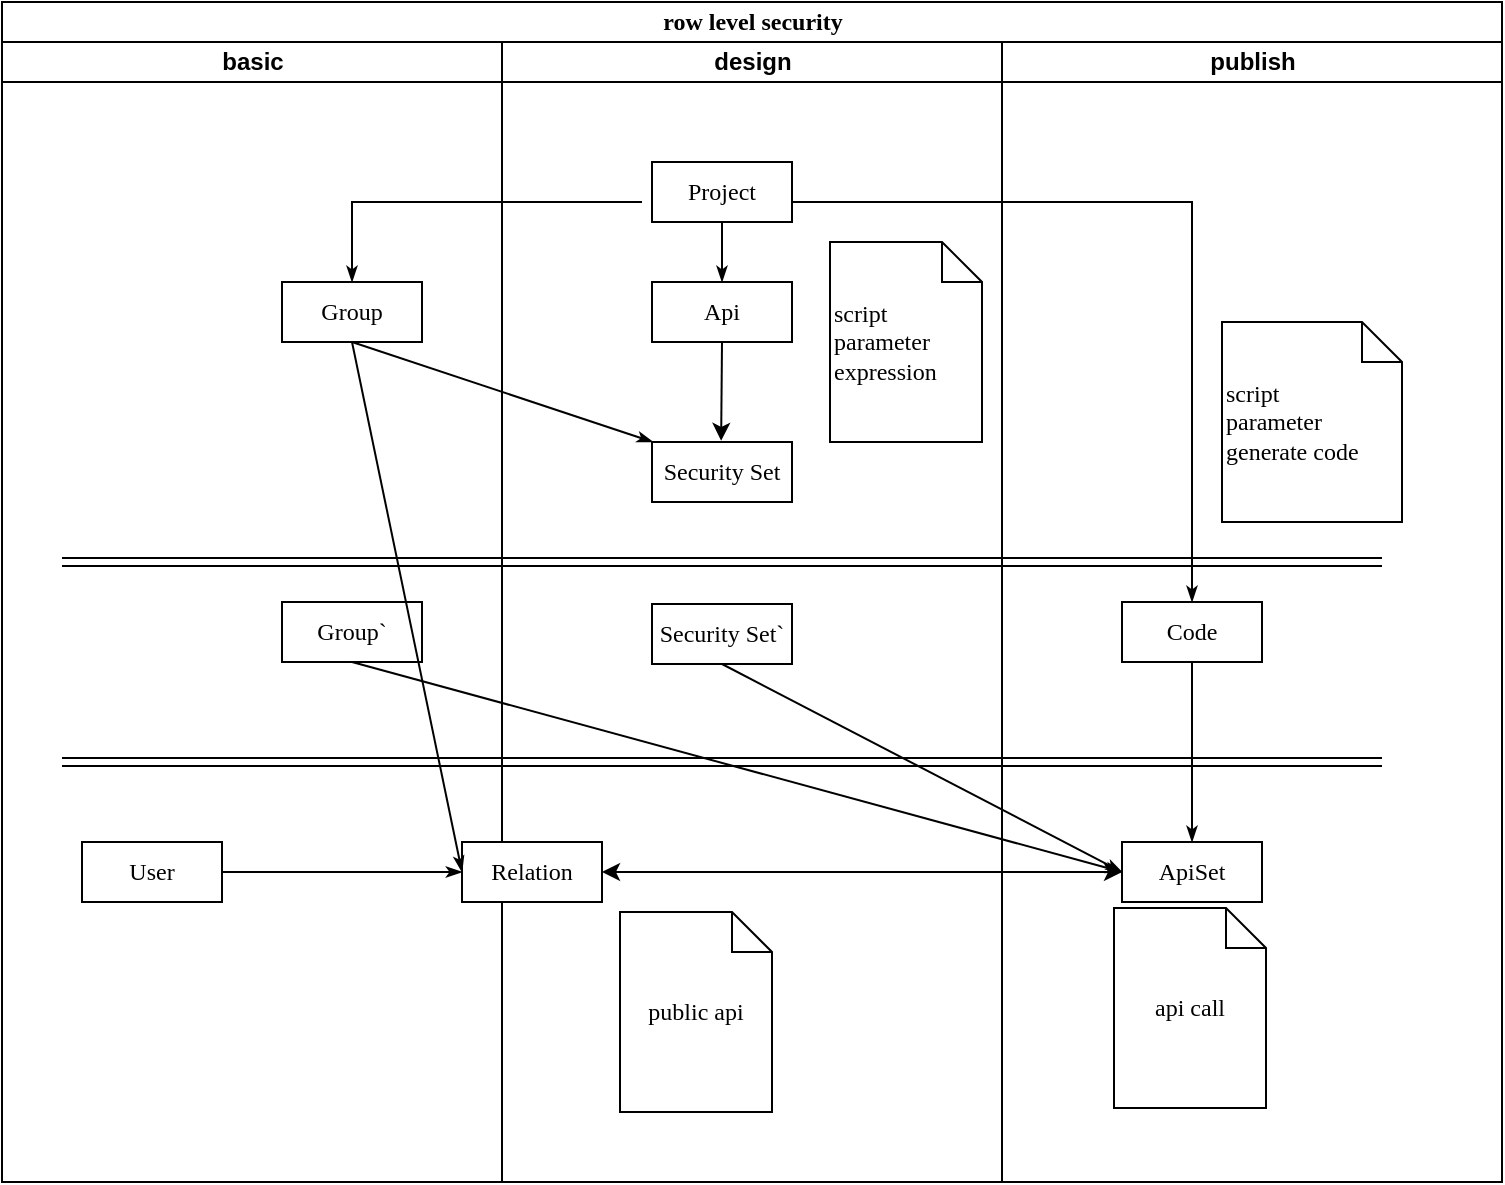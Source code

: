 <mxfile version="15.5.6" type="github">
  <diagram name="Page-1" id="0783ab3e-0a74-02c8-0abd-f7b4e66b4bec">
    <mxGraphModel dx="940" dy="619" grid="1" gridSize="10" guides="1" tooltips="1" connect="1" arrows="1" fold="1" page="1" pageScale="1" pageWidth="850" pageHeight="1100" background="none" math="0" shadow="0">
      <root>
        <mxCell id="0" />
        <mxCell id="1" parent="0" />
        <mxCell id="1c1d494c118603dd-1" value="row level security" style="swimlane;html=1;childLayout=stackLayout;startSize=20;rounded=0;shadow=0;comic=0;labelBackgroundColor=none;strokeWidth=1;fontFamily=Verdana;fontSize=12;align=center;" parent="1" vertex="1">
          <mxGeometry x="40" y="20" width="750" height="590" as="geometry" />
        </mxCell>
        <mxCell id="1c1d494c118603dd-2" value="basic" style="swimlane;html=1;startSize=20;" parent="1c1d494c118603dd-1" vertex="1">
          <mxGeometry y="20" width="250" height="570" as="geometry" />
        </mxCell>
        <mxCell id="1c1d494c118603dd-10" value="User" style="rounded=0;whiteSpace=wrap;html=1;shadow=0;comic=0;labelBackgroundColor=none;strokeWidth=1;fontFamily=Verdana;fontSize=12;align=center;arcSize=50;" parent="1c1d494c118603dd-2" vertex="1">
          <mxGeometry x="40" y="400" width="70" height="30" as="geometry" />
        </mxCell>
        <mxCell id="8BBH58_OH4WDj5hQp-kY-5" style="edgeStyle=orthogonalEdgeStyle;rounded=0;html=1;labelBackgroundColor=none;startArrow=none;startFill=0;startSize=5;endArrow=classicThin;endFill=1;endSize=5;jettySize=auto;orthogonalLoop=1;strokeWidth=1;fontFamily=Verdana;fontSize=12;entryX=0.5;entryY=0;entryDx=0;entryDy=0;" edge="1" parent="1c1d494c118603dd-2" target="8BBH58_OH4WDj5hQp-kY-6">
          <mxGeometry relative="1" as="geometry">
            <Array as="points">
              <mxPoint x="175" y="80" />
            </Array>
            <mxPoint x="320" y="80" as="sourcePoint" />
            <mxPoint x="170" y="120" as="targetPoint" />
          </mxGeometry>
        </mxCell>
        <mxCell id="8BBH58_OH4WDj5hQp-kY-6" value="Group" style="rounded=0;whiteSpace=wrap;html=1;shadow=0;comic=0;labelBackgroundColor=none;strokeWidth=1;fontFamily=Verdana;fontSize=12;align=center;arcSize=50;" vertex="1" parent="1c1d494c118603dd-2">
          <mxGeometry x="140" y="120" width="70" height="30" as="geometry" />
        </mxCell>
        <mxCell id="8BBH58_OH4WDj5hQp-kY-21" value="" style="shape=link;html=1;rounded=0;" edge="1" parent="1c1d494c118603dd-2">
          <mxGeometry width="100" relative="1" as="geometry">
            <mxPoint x="30" y="260" as="sourcePoint" />
            <mxPoint x="690" y="260" as="targetPoint" />
          </mxGeometry>
        </mxCell>
        <mxCell id="8BBH58_OH4WDj5hQp-kY-23" value="Group`" style="rounded=0;whiteSpace=wrap;html=1;shadow=0;comic=0;labelBackgroundColor=none;strokeWidth=1;fontFamily=Verdana;fontSize=12;align=center;arcSize=50;" vertex="1" parent="1c1d494c118603dd-2">
          <mxGeometry x="140" y="280" width="70" height="30" as="geometry" />
        </mxCell>
        <mxCell id="8BBH58_OH4WDj5hQp-kY-27" value="" style="shape=link;html=1;rounded=0;" edge="1" parent="1c1d494c118603dd-2">
          <mxGeometry width="100" relative="1" as="geometry">
            <mxPoint x="30" y="360" as="sourcePoint" />
            <mxPoint x="690" y="360" as="targetPoint" />
          </mxGeometry>
        </mxCell>
        <mxCell id="8BBH58_OH4WDj5hQp-kY-10" style="rounded=0;html=1;labelBackgroundColor=none;startArrow=none;startFill=0;startSize=5;endArrow=classicThin;endFill=1;endSize=5;jettySize=auto;orthogonalLoop=1;strokeWidth=1;fontFamily=Verdana;fontSize=12;entryX=0;entryY=0.5;entryDx=0;entryDy=0;exitX=1;exitY=0.5;exitDx=0;exitDy=0;" edge="1" parent="1c1d494c118603dd-1" source="1c1d494c118603dd-10" target="8BBH58_OH4WDj5hQp-kY-16">
          <mxGeometry relative="1" as="geometry">
            <mxPoint x="185" y="100" as="sourcePoint" />
            <mxPoint x="225" y="240" as="targetPoint" />
          </mxGeometry>
        </mxCell>
        <mxCell id="1c1d494c118603dd-3" value="design" style="swimlane;html=1;startSize=20;shadow=0;" parent="1c1d494c118603dd-1" vertex="1">
          <mxGeometry x="250" y="20" width="250" height="570" as="geometry" />
        </mxCell>
        <mxCell id="8BBH58_OH4WDj5hQp-kY-2" value="Project" style="rounded=0;whiteSpace=wrap;html=1;shadow=0;comic=0;labelBackgroundColor=none;strokeWidth=1;fontFamily=Verdana;fontSize=12;align=center;arcSize=50;" vertex="1" parent="1c1d494c118603dd-3">
          <mxGeometry x="75" y="60" width="70" height="30" as="geometry" />
        </mxCell>
        <mxCell id="8BBH58_OH4WDj5hQp-kY-4" value="Api" style="rounded=0;whiteSpace=wrap;html=1;shadow=0;comic=0;labelBackgroundColor=none;strokeWidth=1;fontFamily=Verdana;fontSize=12;align=center;arcSize=50;" vertex="1" parent="1c1d494c118603dd-3">
          <mxGeometry x="75" y="120" width="70" height="30" as="geometry" />
        </mxCell>
        <mxCell id="8BBH58_OH4WDj5hQp-kY-8" style="edgeStyle=orthogonalEdgeStyle;rounded=0;html=1;labelBackgroundColor=none;startArrow=none;startFill=0;startSize=5;endArrow=classicThin;endFill=1;endSize=5;jettySize=auto;orthogonalLoop=1;strokeWidth=1;fontFamily=Verdana;fontSize=12;entryX=0.5;entryY=0;entryDx=0;entryDy=0;exitX=0.5;exitY=1;exitDx=0;exitDy=0;" edge="1" parent="1c1d494c118603dd-3" source="8BBH58_OH4WDj5hQp-kY-2" target="8BBH58_OH4WDj5hQp-kY-4">
          <mxGeometry relative="1" as="geometry">
            <Array as="points">
              <mxPoint x="110" y="100" />
              <mxPoint x="110" y="100" />
            </Array>
            <mxPoint x="80" y="90" as="sourcePoint" />
            <mxPoint x="-65" y="120" as="targetPoint" />
          </mxGeometry>
        </mxCell>
        <mxCell id="8BBH58_OH4WDj5hQp-kY-11" value="" style="endArrow=classic;html=1;rounded=0;entryX=0.584;entryY=-0.02;entryDx=0;entryDy=0;entryPerimeter=0;exitX=0.5;exitY=1;exitDx=0;exitDy=0;" edge="1" parent="1c1d494c118603dd-3" source="8BBH58_OH4WDj5hQp-kY-4">
          <mxGeometry width="50" height="50" relative="1" as="geometry">
            <mxPoint x="140" y="150" as="sourcePoint" />
            <mxPoint x="109.568" y="199.4" as="targetPoint" />
          </mxGeometry>
        </mxCell>
        <mxCell id="8BBH58_OH4WDj5hQp-kY-16" value="Relation" style="rounded=0;whiteSpace=wrap;html=1;shadow=0;comic=0;labelBackgroundColor=none;strokeWidth=1;fontFamily=Verdana;fontSize=12;align=center;arcSize=50;" vertex="1" parent="1c1d494c118603dd-3">
          <mxGeometry x="-20" y="400" width="70" height="30" as="geometry" />
        </mxCell>
        <mxCell id="8BBH58_OH4WDj5hQp-kY-17" value="Security Set" style="rounded=0;whiteSpace=wrap;html=1;shadow=0;comic=0;labelBackgroundColor=none;strokeWidth=1;fontFamily=Verdana;fontSize=12;align=center;arcSize=50;" vertex="1" parent="1c1d494c118603dd-3">
          <mxGeometry x="75" y="200" width="70" height="30" as="geometry" />
        </mxCell>
        <mxCell id="8BBH58_OH4WDj5hQp-kY-22" value="Security Set`" style="rounded=0;whiteSpace=wrap;html=1;shadow=0;comic=0;labelBackgroundColor=none;strokeWidth=1;fontFamily=Verdana;fontSize=12;align=center;arcSize=50;" vertex="1" parent="1c1d494c118603dd-3">
          <mxGeometry x="75" y="281" width="70" height="30" as="geometry" />
        </mxCell>
        <mxCell id="8BBH58_OH4WDj5hQp-kY-26" value="script&lt;br&gt;parameter&lt;br&gt;expression" style="shape=note;whiteSpace=wrap;html=1;rounded=0;shadow=0;comic=0;labelBackgroundColor=none;strokeWidth=1;fontFamily=Verdana;fontSize=12;align=left;size=20;" vertex="1" parent="1c1d494c118603dd-3">
          <mxGeometry x="164" y="100" width="76" height="100" as="geometry" />
        </mxCell>
        <mxCell id="8BBH58_OH4WDj5hQp-kY-40" value="public api" style="shape=note;whiteSpace=wrap;html=1;rounded=0;shadow=0;comic=0;labelBackgroundColor=none;strokeWidth=1;fontFamily=Verdana;fontSize=12;align=center;size=20;" vertex="1" parent="1c1d494c118603dd-3">
          <mxGeometry x="59" y="435" width="76" height="100" as="geometry" />
        </mxCell>
        <mxCell id="1c1d494c118603dd-4" value="publish" style="swimlane;html=1;startSize=20;" parent="1c1d494c118603dd-1" vertex="1">
          <mxGeometry x="500" y="20" width="250" height="570" as="geometry" />
        </mxCell>
        <mxCell id="1c1d494c118603dd-33" style="rounded=0;html=1;labelBackgroundColor=none;startArrow=none;startFill=0;startSize=5;endArrow=classicThin;endFill=1;endSize=5;jettySize=auto;orthogonalLoop=1;strokeWidth=1;fontFamily=Verdana;fontSize=12" parent="1c1d494c118603dd-4" source="8BBH58_OH4WDj5hQp-kY-13" target="1c1d494c118603dd-9" edge="1">
          <mxGeometry relative="1" as="geometry">
            <mxPoint x="95" y="138" as="sourcePoint" />
          </mxGeometry>
        </mxCell>
        <mxCell id="1c1d494c118603dd-9" value="ApiSet" style="rounded=0;whiteSpace=wrap;html=1;shadow=0;comic=0;labelBackgroundColor=none;strokeWidth=1;fontFamily=Verdana;fontSize=12;align=center;arcSize=50;" parent="1c1d494c118603dd-4" vertex="1">
          <mxGeometry x="60" y="400" width="70" height="30" as="geometry" />
        </mxCell>
        <mxCell id="8BBH58_OH4WDj5hQp-kY-13" value="Code" style="rounded=0;whiteSpace=wrap;html=1;shadow=0;comic=0;labelBackgroundColor=none;strokeWidth=1;fontFamily=Verdana;fontSize=12;align=center;arcSize=50;" vertex="1" parent="1c1d494c118603dd-4">
          <mxGeometry x="60" y="280" width="70" height="30" as="geometry" />
        </mxCell>
        <mxCell id="8BBH58_OH4WDj5hQp-kY-28" value="script&lt;br&gt;parameter&lt;br&gt;generate code" style="shape=note;whiteSpace=wrap;html=1;rounded=0;shadow=0;comic=0;labelBackgroundColor=none;strokeWidth=1;fontFamily=Verdana;fontSize=12;align=left;size=20;" vertex="1" parent="1c1d494c118603dd-4">
          <mxGeometry x="110" y="140" width="90" height="100" as="geometry" />
        </mxCell>
        <mxCell id="8BBH58_OH4WDj5hQp-kY-41" value="api call" style="shape=note;whiteSpace=wrap;html=1;rounded=0;shadow=0;comic=0;labelBackgroundColor=none;strokeWidth=1;fontFamily=Verdana;fontSize=12;align=center;size=20;" vertex="1" parent="1c1d494c118603dd-4">
          <mxGeometry x="56" y="433" width="76" height="100" as="geometry" />
        </mxCell>
        <mxCell id="1c1d494c118603dd-29" style="edgeStyle=orthogonalEdgeStyle;rounded=0;html=1;labelBackgroundColor=none;startArrow=none;startFill=0;startSize=5;endArrow=classicThin;endFill=1;endSize=5;jettySize=auto;orthogonalLoop=1;strokeWidth=1;fontFamily=Verdana;fontSize=12;exitX=1;exitY=0.5;exitDx=0;exitDy=0;entryX=0.5;entryY=0;entryDx=0;entryDy=0;" parent="1c1d494c118603dd-1" source="8BBH58_OH4WDj5hQp-kY-2" target="8BBH58_OH4WDj5hQp-kY-13" edge="1">
          <mxGeometry relative="1" as="geometry">
            <Array as="points">
              <mxPoint x="395" y="100" />
              <mxPoint x="595" y="100" />
            </Array>
            <mxPoint x="420" y="110" as="sourcePoint" />
            <mxPoint x="595" y="128" as="targetPoint" />
          </mxGeometry>
        </mxCell>
        <mxCell id="8BBH58_OH4WDj5hQp-kY-9" style="rounded=0;html=1;labelBackgroundColor=none;startArrow=none;startFill=0;startSize=5;endArrow=classicThin;endFill=1;endSize=5;jettySize=auto;orthogonalLoop=1;strokeWidth=1;fontFamily=Verdana;fontSize=12;exitX=0.5;exitY=1;exitDx=0;exitDy=0;entryX=0;entryY=0.5;entryDx=0;entryDy=0;" edge="1" parent="1c1d494c118603dd-1" source="8BBH58_OH4WDj5hQp-kY-6" target="8BBH58_OH4WDj5hQp-kY-16">
          <mxGeometry relative="1" as="geometry">
            <mxPoint x="482.75" y="168" as="sourcePoint" />
            <mxPoint x="225" y="280" as="targetPoint" />
          </mxGeometry>
        </mxCell>
        <mxCell id="8BBH58_OH4WDj5hQp-kY-12" style="rounded=0;html=1;labelBackgroundColor=none;startArrow=none;startFill=0;startSize=5;endArrow=classicThin;endFill=1;endSize=5;jettySize=auto;orthogonalLoop=1;strokeWidth=1;fontFamily=Verdana;fontSize=12;exitX=0.5;exitY=1;exitDx=0;exitDy=0;entryX=0.25;entryY=0;entryDx=0;entryDy=0;" edge="1" parent="1c1d494c118603dd-1" source="8BBH58_OH4WDj5hQp-kY-6">
          <mxGeometry relative="1" as="geometry">
            <mxPoint x="185" y="170" as="sourcePoint" />
            <mxPoint x="325.5" y="220" as="targetPoint" />
          </mxGeometry>
        </mxCell>
        <mxCell id="1c1d494c118603dd-39" style="edgeStyle=none;rounded=0;html=1;labelBackgroundColor=none;startArrow=none;startFill=0;startSize=5;endArrow=classicThin;endFill=1;endSize=5;jettySize=auto;orthogonalLoop=1;strokeWidth=1;fontFamily=Verdana;fontSize=12;entryX=0;entryY=0.5;entryDx=0;entryDy=0;exitX=0.5;exitY=1;exitDx=0;exitDy=0;" parent="1c1d494c118603dd-1" source="8BBH58_OH4WDj5hQp-kY-22" target="1c1d494c118603dd-9" edge="1">
          <mxGeometry relative="1" as="geometry">
            <mxPoint x="363.513" y="390" as="sourcePoint" />
          </mxGeometry>
        </mxCell>
        <mxCell id="8BBH58_OH4WDj5hQp-kY-24" style="edgeStyle=none;rounded=0;html=1;labelBackgroundColor=none;startArrow=none;startFill=0;startSize=5;endArrow=classicThin;endFill=1;endSize=5;jettySize=auto;orthogonalLoop=1;strokeWidth=1;fontFamily=Verdana;fontSize=12;exitX=0.5;exitY=1;exitDx=0;exitDy=0;" edge="1" parent="1c1d494c118603dd-1" source="8BBH58_OH4WDj5hQp-kY-23">
          <mxGeometry relative="1" as="geometry">
            <mxPoint x="370" y="341" as="sourcePoint" />
            <mxPoint x="560" y="435" as="targetPoint" />
          </mxGeometry>
        </mxCell>
        <mxCell id="8BBH58_OH4WDj5hQp-kY-30" value="" style="endArrow=classic;startArrow=classic;html=1;rounded=0;exitX=1;exitY=0.5;exitDx=0;exitDy=0;entryX=0;entryY=0.5;entryDx=0;entryDy=0;" edge="1" parent="1c1d494c118603dd-1" source="8BBH58_OH4WDj5hQp-kY-16" target="1c1d494c118603dd-9">
          <mxGeometry width="50" height="50" relative="1" as="geometry">
            <mxPoint x="370" y="490" as="sourcePoint" />
            <mxPoint x="420" y="440" as="targetPoint" />
          </mxGeometry>
        </mxCell>
      </root>
    </mxGraphModel>
  </diagram>
</mxfile>
